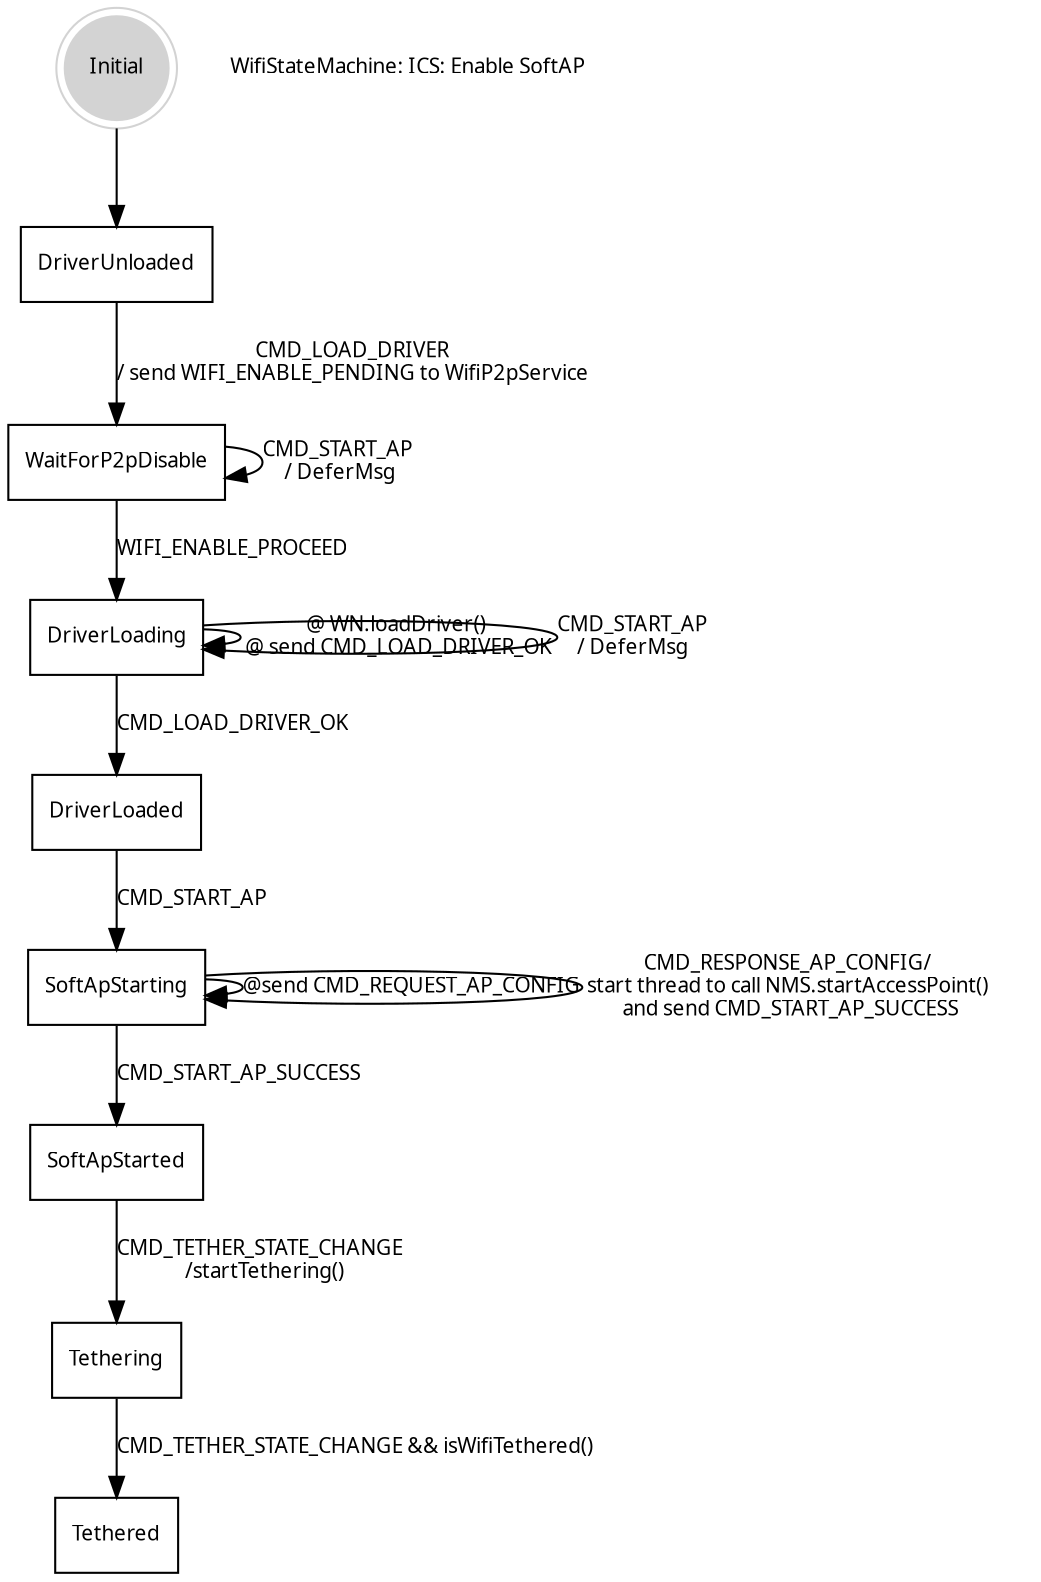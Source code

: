
digraph automata_0 {
	size = "8.5, 11";
	fontname = "Microsoft YaHei";
	fontsize = 15;
	node [shape = record, fontname = "Microsoft YaHei", fontsize = 10];
	edge [fontname = "Microsoft YaHei", fontsize = 10];
	Initial [ style = filled, shape = doublecircle, color=lightgrey ];
	Initial-> DriverUnloaded  [ label = " " ];
	DriverUnloaded   -> WaitForP2pDisable [ label = "CMD_LOAD_DRIVER\n/ send WIFI_ENABLE_PENDING to WifiP2pService" ];
	WaitForP2pDisable -> WaitForP2pDisable [ label = "CMD_START_AP \n/ DeferMsg" ];
	WaitForP2pDisable -> DriverLoading [ label = "WIFI_ENABLE_PROCEED" ];
	DriverLoading -> DriverLoading [ label = "@ WN.loadDriver() \n @ send CMD_LOAD_DRIVER_OK " ];
	DriverLoading -> DriverLoading [ label = "CMD_START_AP \n/ DeferMsg " ];
	DriverLoading  -> DriverLoaded [ label = "CMD_LOAD_DRIVER_OK " ];
	DriverLoaded  -> SoftApStarting [ label = "CMD_START_AP" ];
	SoftApStarting  -> SoftApStarting [ label = "@send CMD_REQUEST_AP_CONFIG" ];
	SoftApStarting  -> SoftApStarting [ label = "CMD_RESPONSE_AP_CONFIG/\n start thread to call NMS.startAccessPoint() \n and send CMD_START_AP_SUCCESS" ];
	SoftApStarting  -> SoftApStarted [ label = "CMD_START_AP_SUCCESS" ];
	SoftApStarted  -> Tethering [ label = "CMD_TETHER_STATE_CHANGE \n /startTethering()" ];
	Tethering -> Tethered [ label = "CMD_TETHER_STATE_CHANGE && isWifiTethered()\n" ];
	"WifiStateMachine: ICS: Enable SoftAP" [ shape = plaintext ];
}


